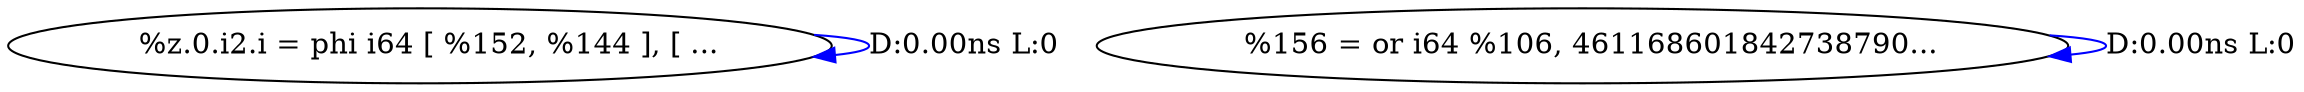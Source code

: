 digraph {
Node0x3934350[label="  %z.0.i2.i = phi i64 [ %152, %144 ], [ ..."];
Node0x3934350 -> Node0x3934350[label="D:0.00ns L:0",color=blue];
Node0x39564a0[label="  %156 = or i64 %106, 461168601842738790..."];
Node0x39564a0 -> Node0x39564a0[label="D:0.00ns L:0",color=blue];
}
